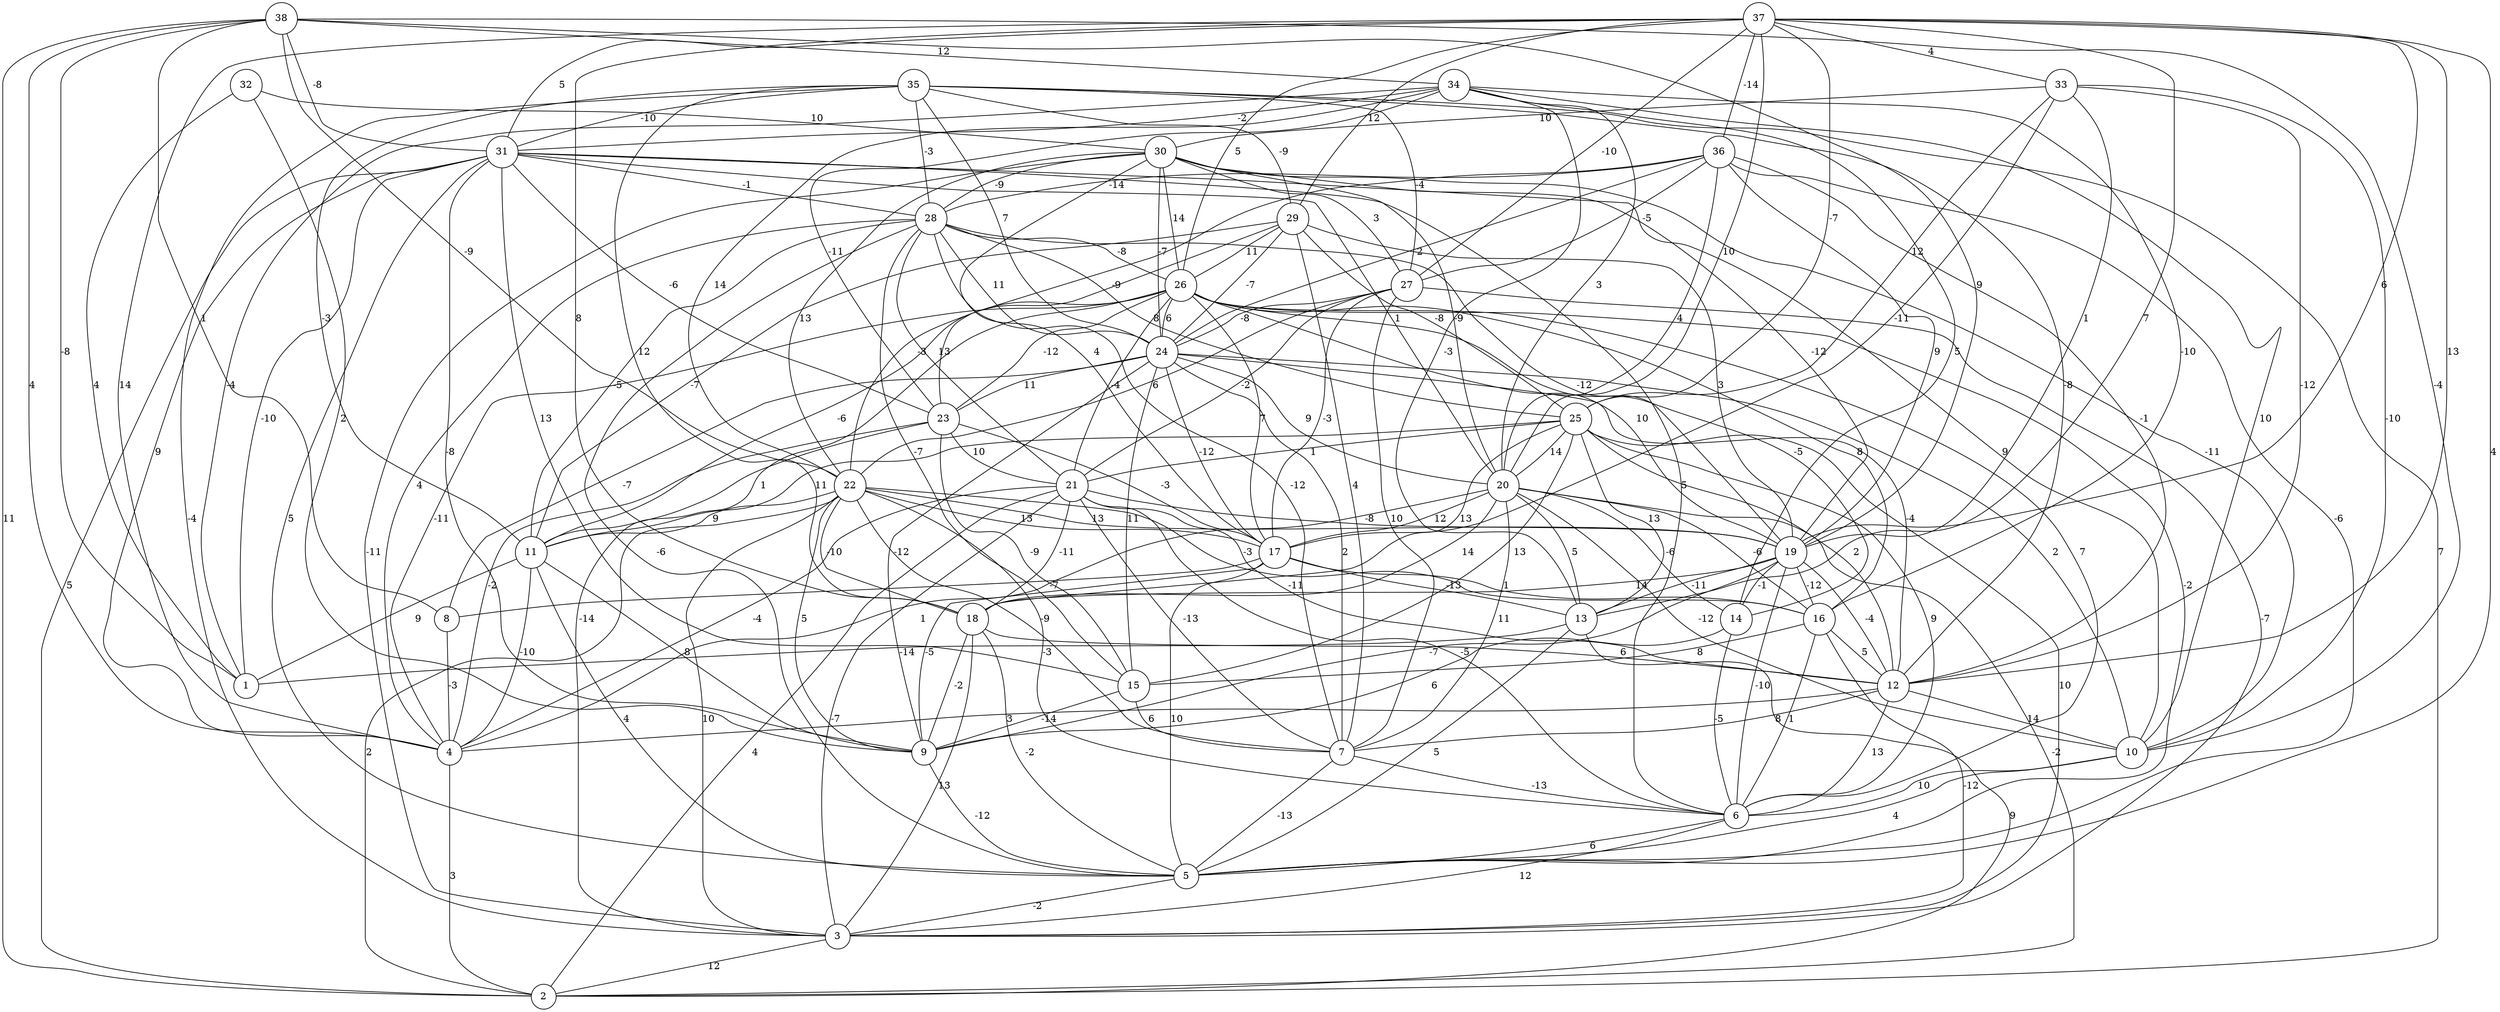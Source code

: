 graph { 
	 fontname="Helvetica,Arial,sans-serif" 
	 node [shape = circle]; 
	 38 -- 1 [label = "-8"];
	 38 -- 2 [label = "11"];
	 38 -- 4 [label = "4"];
	 38 -- 8 [label = "1"];
	 38 -- 10 [label = "-4"];
	 38 -- 19 [label = "9"];
	 38 -- 22 [label = "-9"];
	 38 -- 31 [label = "-8"];
	 38 -- 34 [label = "12"];
	 37 -- 4 [label = "14"];
	 37 -- 5 [label = "4"];
	 37 -- 12 [label = "13"];
	 37 -- 13 [label = "7"];
	 37 -- 18 [label = "8"];
	 37 -- 19 [label = "6"];
	 37 -- 20 [label = "10"];
	 37 -- 25 [label = "-7"];
	 37 -- 26 [label = "5"];
	 37 -- 27 [label = "-10"];
	 37 -- 29 [label = "12"];
	 37 -- 31 [label = "5"];
	 37 -- 33 [label = "4"];
	 37 -- 36 [label = "-14"];
	 36 -- 5 [label = "-6"];
	 36 -- 12 [label = "-1"];
	 36 -- 19 [label = "9"];
	 36 -- 20 [label = "4"];
	 36 -- 23 [label = "-9"];
	 36 -- 24 [label = "2"];
	 36 -- 27 [label = "-5"];
	 36 -- 28 [label = "-14"];
	 35 -- 2 [label = "7"];
	 35 -- 3 [label = "-4"];
	 35 -- 11 [label = "-3"];
	 35 -- 12 [label = "-8"];
	 35 -- 18 [label = "12"];
	 35 -- 24 [label = "7"];
	 35 -- 27 [label = "-4"];
	 35 -- 28 [label = "-3"];
	 35 -- 29 [label = "-9"];
	 35 -- 31 [label = "-10"];
	 34 -- 1 [label = "-4"];
	 34 -- 10 [label = "10"];
	 34 -- 13 [label = "-3"];
	 34 -- 14 [label = "5"];
	 34 -- 16 [label = "-10"];
	 34 -- 20 [label = "3"];
	 34 -- 22 [label = "14"];
	 34 -- 23 [label = "-11"];
	 34 -- 31 [label = "-2"];
	 33 -- 10 [label = "-10"];
	 33 -- 12 [label = "-12"];
	 33 -- 17 [label = "-11"];
	 33 -- 19 [label = "1"];
	 33 -- 25 [label = "12"];
	 33 -- 30 [label = "10"];
	 32 -- 1 [label = "4"];
	 32 -- 9 [label = "2"];
	 32 -- 30 [label = "10"];
	 31 -- 1 [label = "-10"];
	 31 -- 2 [label = "5"];
	 31 -- 4 [label = "9"];
	 31 -- 5 [label = "5"];
	 31 -- 6 [label = "5"];
	 31 -- 9 [label = "-8"];
	 31 -- 10 [label = "9"];
	 31 -- 15 [label = "13"];
	 31 -- 20 [label = "1"];
	 31 -- 23 [label = "-6"];
	 31 -- 28 [label = "-1"];
	 30 -- 3 [label = "-11"];
	 30 -- 10 [label = "-11"];
	 30 -- 17 [label = "4"];
	 30 -- 19 [label = "-12"];
	 30 -- 20 [label = "-9"];
	 30 -- 22 [label = "13"];
	 30 -- 24 [label = "-7"];
	 30 -- 26 [label = "14"];
	 30 -- 27 [label = "3"];
	 30 -- 28 [label = "-9"];
	 29 -- 7 [label = "4"];
	 29 -- 11 [label = "-7"];
	 29 -- 19 [label = "3"];
	 29 -- 22 [label = "-3"];
	 29 -- 24 [label = "-7"];
	 29 -- 25 [label = "-8"];
	 29 -- 26 [label = "11"];
	 28 -- 4 [label = "4"];
	 28 -- 5 [label = "-6"];
	 28 -- 7 [label = "-12"];
	 28 -- 11 [label = "-5"];
	 28 -- 15 [label = "-7"];
	 28 -- 19 [label = "-12"];
	 28 -- 21 [label = "13"];
	 28 -- 24 [label = "11"];
	 28 -- 25 [label = "8"];
	 28 -- 26 [label = "-8"];
	 27 -- 3 [label = "-7"];
	 27 -- 7 [label = "10"];
	 27 -- 17 [label = "-3"];
	 27 -- 21 [label = "-2"];
	 27 -- 22 [label = "6"];
	 27 -- 24 [label = "-8"];
	 26 -- 3 [label = "-14"];
	 26 -- 4 [label = "-11"];
	 26 -- 5 [label = "-2"];
	 26 -- 6 [label = "7"];
	 26 -- 11 [label = "-6"];
	 26 -- 14 [label = "-5"];
	 26 -- 16 [label = "8"];
	 26 -- 17 [label = "7"];
	 26 -- 19 [label = "10"];
	 26 -- 21 [label = "-4"];
	 26 -- 23 [label = "-12"];
	 26 -- 24 [label = "6"];
	 25 -- 3 [label = "10"];
	 25 -- 6 [label = "9"];
	 25 -- 11 [label = "11"];
	 25 -- 12 [label = "2"];
	 25 -- 13 [label = "13"];
	 25 -- 15 [label = "13"];
	 25 -- 18 [label = "13"];
	 25 -- 20 [label = "14"];
	 25 -- 21 [label = "1"];
	 24 -- 7 [label = "2"];
	 24 -- 8 [label = "-7"];
	 24 -- 9 [label = "-12"];
	 24 -- 10 [label = "2"];
	 24 -- 12 [label = "-4"];
	 24 -- 15 [label = "11"];
	 24 -- 17 [label = "-12"];
	 24 -- 20 [label = "9"];
	 24 -- 23 [label = "11"];
	 23 -- 4 [label = "-2"];
	 23 -- 11 [label = "1"];
	 23 -- 15 [label = "-9"];
	 23 -- 17 [label = "-3"];
	 23 -- 21 [label = "10"];
	 22 -- 2 [label = "2"];
	 22 -- 3 [label = "10"];
	 22 -- 6 [label = "-3"];
	 22 -- 7 [label = "-9"];
	 22 -- 9 [label = "5"];
	 22 -- 11 [label = "9"];
	 22 -- 16 [label = "-3"];
	 22 -- 17 [label = "13"];
	 22 -- 18 [label = "-10"];
	 22 -- 19 [label = "13"];
	 21 -- 2 [label = "4"];
	 21 -- 3 [label = "-7"];
	 21 -- 4 [label = "-4"];
	 21 -- 6 [label = "-5"];
	 21 -- 7 [label = "-13"];
	 21 -- 12 [label = "-11"];
	 21 -- 18 [label = "-11"];
	 21 -- 19 [label = "-8"];
	 20 -- 2 [label = "-2"];
	 20 -- 4 [label = "1"];
	 20 -- 7 [label = "11"];
	 20 -- 10 [label = "-12"];
	 20 -- 13 [label = "5"];
	 20 -- 14 [label = "-6"];
	 20 -- 16 [label = "-6"];
	 20 -- 17 [label = "12"];
	 20 -- 18 [label = "14"];
	 19 -- 6 [label = "-10"];
	 19 -- 9 [label = "-7"];
	 19 -- 12 [label = "-4"];
	 19 -- 13 [label = "-11"];
	 19 -- 14 [label = "-1"];
	 19 -- 16 [label = "-12"];
	 19 -- 18 [label = "14"];
	 18 -- 3 [label = "13"];
	 18 -- 5 [label = "-2"];
	 18 -- 9 [label = "-2"];
	 18 -- 12 [label = "6"];
	 17 -- 5 [label = "10"];
	 17 -- 8 [label = "-7"];
	 17 -- 9 [label = "-5"];
	 17 -- 13 [label = "-13"];
	 17 -- 16 [label = "1"];
	 16 -- 3 [label = "-12"];
	 16 -- 6 [label = "1"];
	 16 -- 12 [label = "5"];
	 16 -- 15 [label = "8"];
	 15 -- 7 [label = "6"];
	 15 -- 9 [label = "-14"];
	 14 -- 6 [label = "-5"];
	 14 -- 9 [label = "6"];
	 13 -- 1 [label = "-14"];
	 13 -- 2 [label = "9"];
	 13 -- 5 [label = "5"];
	 12 -- 4 [label = "3"];
	 12 -- 6 [label = "13"];
	 12 -- 7 [label = "8"];
	 12 -- 10 [label = "14"];
	 11 -- 1 [label = "9"];
	 11 -- 4 [label = "-10"];
	 11 -- 5 [label = "4"];
	 11 -- 9 [label = "8"];
	 10 -- 5 [label = "4"];
	 10 -- 6 [label = "10"];
	 9 -- 5 [label = "-12"];
	 8 -- 4 [label = "-3"];
	 7 -- 5 [label = "-13"];
	 7 -- 6 [label = "-13"];
	 6 -- 3 [label = "12"];
	 6 -- 5 [label = "6"];
	 5 -- 3 [label = "-2"];
	 4 -- 2 [label = "3"];
	 3 -- 2 [label = "12"];
	 1;
	 2;
	 3;
	 4;
	 5;
	 6;
	 7;
	 8;
	 9;
	 10;
	 11;
	 12;
	 13;
	 14;
	 15;
	 16;
	 17;
	 18;
	 19;
	 20;
	 21;
	 22;
	 23;
	 24;
	 25;
	 26;
	 27;
	 28;
	 29;
	 30;
	 31;
	 32;
	 33;
	 34;
	 35;
	 36;
	 37;
	 38;
}

